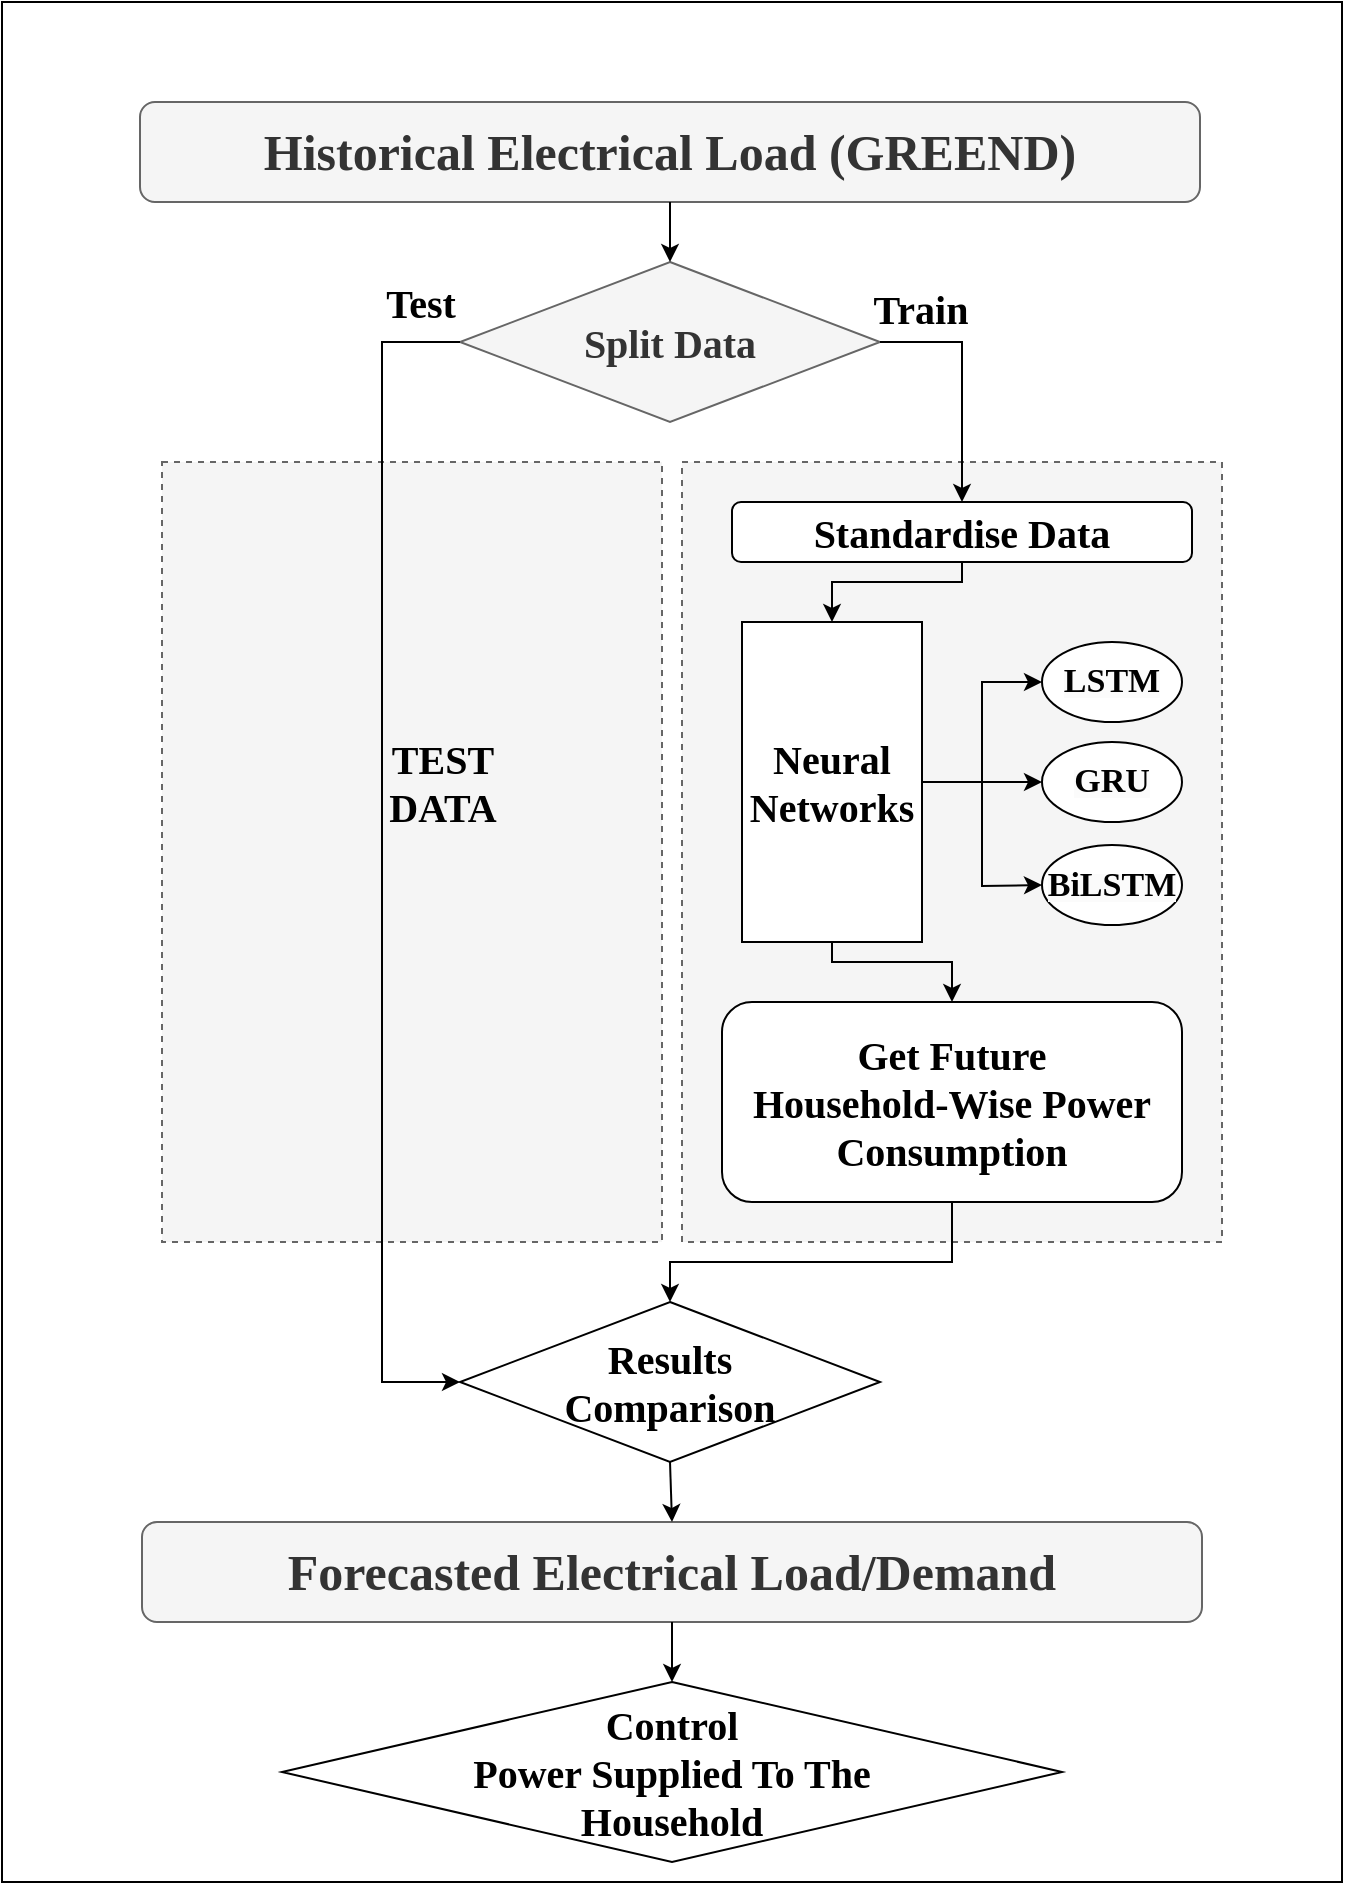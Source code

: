 <mxfile version="22.1.21" type="device">
  <diagram id="C5RBs43oDa-KdzZeNtuy" name="Page-1">
    <mxGraphModel dx="954" dy="727" grid="1" gridSize="10" guides="1" tooltips="1" connect="1" arrows="1" fold="1" page="1" pageScale="1" pageWidth="827" pageHeight="1169" math="0" shadow="0">
      <root>
        <mxCell id="WIyWlLk6GJQsqaUBKTNV-0" />
        <mxCell id="WIyWlLk6GJQsqaUBKTNV-1" parent="WIyWlLk6GJQsqaUBKTNV-0" />
        <mxCell id="RIpCb9d_nBGvUG-Ny8hF-0" value="" style="rounded=0;whiteSpace=wrap;html=1;" parent="WIyWlLk6GJQsqaUBKTNV-1" vertex="1">
          <mxGeometry x="20" y="30" width="670" height="940" as="geometry" />
        </mxCell>
        <mxCell id="WIyWlLk6GJQsqaUBKTNV-3" value="&lt;font size=&quot;1&quot; style=&quot;&quot; face=&quot;Times New Roman&quot;&gt;&lt;b style=&quot;font-size: 25px;&quot;&gt;Historical Electrical Load (GREEND)&lt;/b&gt;&lt;/font&gt;" style="rounded=1;whiteSpace=wrap;html=1;fontSize=12;glass=0;strokeWidth=1;shadow=0;fillColor=#f5f5f5;fontColor=#333333;strokeColor=#666666;" parent="WIyWlLk6GJQsqaUBKTNV-1" vertex="1">
          <mxGeometry x="89" y="80" width="530" height="50" as="geometry" />
        </mxCell>
        <mxCell id="RIpCb9d_nBGvUG-Ny8hF-4" value="" style="rounded=0;whiteSpace=wrap;html=1;dashed=1;fillColor=#f5f5f5;fontColor=#333333;strokeColor=#666666;" parent="WIyWlLk6GJQsqaUBKTNV-1" vertex="1">
          <mxGeometry x="360" y="260" width="270" height="390" as="geometry" />
        </mxCell>
        <mxCell id="RIpCb9d_nBGvUG-Ny8hF-5" value="" style="rounded=0;whiteSpace=wrap;html=1;dashed=1;fillColor=#f5f5f5;fontColor=#333333;strokeColor=#666666;" parent="WIyWlLk6GJQsqaUBKTNV-1" vertex="1">
          <mxGeometry x="100" y="260" width="250" height="390" as="geometry" />
        </mxCell>
        <mxCell id="RIpCb9d_nBGvUG-Ny8hF-8" value="&lt;font size=&quot;1&quot; style=&quot;&quot; face=&quot;Times New Roman&quot;&gt;&lt;b style=&quot;font-size: 25px;&quot;&gt;Forecasted Electrical Load/Demand&lt;/b&gt;&lt;/font&gt;" style="rounded=1;whiteSpace=wrap;html=1;fontSize=12;glass=0;strokeWidth=1;shadow=0;fillColor=#f5f5f5;fontColor=#333333;strokeColor=#666666;" parent="WIyWlLk6GJQsqaUBKTNV-1" vertex="1">
          <mxGeometry x="90" y="790" width="530" height="50" as="geometry" />
        </mxCell>
        <mxCell id="RIpCb9d_nBGvUG-Ny8hF-9" value="&lt;font size=&quot;1&quot; style=&quot;&quot; face=&quot;Times New Roman&quot;&gt;&lt;b style=&quot;font-size: 20px;&quot;&gt;Results &lt;br&gt;Comparison&lt;/b&gt;&lt;/font&gt;" style="rhombus;whiteSpace=wrap;html=1;" parent="WIyWlLk6GJQsqaUBKTNV-1" vertex="1">
          <mxGeometry x="249" y="680" width="210" height="80" as="geometry" />
        </mxCell>
        <mxCell id="RIpCb9d_nBGvUG-Ny8hF-11" value="" style="endArrow=classic;html=1;rounded=0;exitX=0.5;exitY=1;exitDx=0;exitDy=0;entryX=0.5;entryY=0;entryDx=0;entryDy=0;" parent="WIyWlLk6GJQsqaUBKTNV-1" source="vrNXWgHiiu09qNY8tAb3-13" target="RIpCb9d_nBGvUG-Ny8hF-9" edge="1">
          <mxGeometry width="50" height="50" relative="1" as="geometry">
            <mxPoint x="420" y="750" as="sourcePoint" />
            <mxPoint x="380" y="880" as="targetPoint" />
            <Array as="points">
              <mxPoint x="495" y="660" />
              <mxPoint x="354" y="660" />
            </Array>
          </mxGeometry>
        </mxCell>
        <mxCell id="RIpCb9d_nBGvUG-Ny8hF-12" value="&lt;font style=&quot;&quot; face=&quot;Times New Roman&quot;&gt;&lt;b style=&quot;&quot;&gt;&lt;font style=&quot;font-size: 20px;&quot;&gt;Split Data&lt;/font&gt;&lt;br&gt;&lt;/b&gt;&lt;/font&gt;" style="rhombus;whiteSpace=wrap;html=1;fillColor=#f5f5f5;fontColor=#333333;strokeColor=#666666;" parent="WIyWlLk6GJQsqaUBKTNV-1" vertex="1">
          <mxGeometry x="249" y="160" width="210" height="80" as="geometry" />
        </mxCell>
        <mxCell id="RIpCb9d_nBGvUG-Ny8hF-13" style="edgeStyle=orthogonalEdgeStyle;rounded=0;orthogonalLoop=1;jettySize=auto;html=1;exitX=0.5;exitY=1;exitDx=0;exitDy=0;" parent="WIyWlLk6GJQsqaUBKTNV-1" source="RIpCb9d_nBGvUG-Ny8hF-12" target="RIpCb9d_nBGvUG-Ny8hF-12" edge="1">
          <mxGeometry relative="1" as="geometry" />
        </mxCell>
        <mxCell id="RIpCb9d_nBGvUG-Ny8hF-14" value="&lt;font style=&quot;font-size: 20px;&quot; face=&quot;Times New Roman&quot;&gt;&lt;b&gt;Control &lt;br&gt;Power Supplied To The&lt;br&gt;Household&lt;/b&gt;&lt;/font&gt;" style="rhombus;whiteSpace=wrap;html=1;" parent="WIyWlLk6GJQsqaUBKTNV-1" vertex="1">
          <mxGeometry x="160" y="870" width="390" height="90" as="geometry" />
        </mxCell>
        <mxCell id="RIpCb9d_nBGvUG-Ny8hF-15" value="&lt;font size=&quot;1&quot; face=&quot;Times New Roman&quot; style=&quot;&quot;&gt;&lt;b style=&quot;font-size: 20px;&quot;&gt;Standardise Data&lt;/b&gt;&lt;/font&gt;" style="rounded=1;whiteSpace=wrap;html=1;" parent="WIyWlLk6GJQsqaUBKTNV-1" vertex="1">
          <mxGeometry x="385" y="280" width="230" height="30" as="geometry" />
        </mxCell>
        <mxCell id="RIpCb9d_nBGvUG-Ny8hF-27" value="" style="endArrow=classic;html=1;rounded=0;exitX=0;exitY=0.5;exitDx=0;exitDy=0;entryX=0;entryY=0.5;entryDx=0;entryDy=0;" parent="WIyWlLk6GJQsqaUBKTNV-1" source="RIpCb9d_nBGvUG-Ny8hF-12" target="RIpCb9d_nBGvUG-Ny8hF-9" edge="1">
          <mxGeometry width="50" height="50" relative="1" as="geometry">
            <mxPoint x="320" y="770" as="sourcePoint" />
            <mxPoint x="320" y="820" as="targetPoint" />
            <Array as="points">
              <mxPoint x="210" y="200" />
              <mxPoint x="210" y="720" />
            </Array>
          </mxGeometry>
        </mxCell>
        <mxCell id="vrNXWgHiiu09qNY8tAb3-0" value="&lt;font face=&quot;Times New Roman&quot; style=&quot;font-size: 20px;&quot;&gt;Test&lt;/font&gt;" style="edgeLabel;html=1;align=center;verticalAlign=middle;resizable=0;points=[];labelBackgroundColor=none;fontStyle=1" parent="RIpCb9d_nBGvUG-Ny8hF-27" vertex="1" connectable="0">
          <mxGeometry x="-0.857" y="2" relative="1" as="geometry">
            <mxPoint x="17" y="-24" as="offset" />
          </mxGeometry>
        </mxCell>
        <mxCell id="vrNXWgHiiu09qNY8tAb3-18" value="&lt;font style=&quot;font-size: 20px;&quot; face=&quot;Times New Roman&quot;&gt;&lt;b&gt;TEST &lt;br&gt;DATA&lt;/b&gt;&lt;/font&gt;" style="edgeLabel;html=1;align=center;verticalAlign=middle;resizable=0;points=[];labelBackgroundColor=none;" parent="RIpCb9d_nBGvUG-Ny8hF-27" vertex="1" connectable="0">
          <mxGeometry x="-0.171" y="-1" relative="1" as="geometry">
            <mxPoint x="31" y="11" as="offset" />
          </mxGeometry>
        </mxCell>
        <mxCell id="RIpCb9d_nBGvUG-Ny8hF-41" value="" style="endArrow=classic;html=1;rounded=0;exitX=1;exitY=0.5;exitDx=0;exitDy=0;entryX=0.5;entryY=0;entryDx=0;entryDy=0;" parent="WIyWlLk6GJQsqaUBKTNV-1" source="RIpCb9d_nBGvUG-Ny8hF-12" target="RIpCb9d_nBGvUG-Ny8hF-15" edge="1">
          <mxGeometry width="50" height="50" relative="1" as="geometry">
            <mxPoint x="400" y="530" as="sourcePoint" />
            <mxPoint x="420" y="270" as="targetPoint" />
            <Array as="points">
              <mxPoint x="500" y="200" />
            </Array>
          </mxGeometry>
        </mxCell>
        <mxCell id="RIpCb9d_nBGvUG-Ny8hF-42" value="" style="endArrow=classic;html=1;rounded=0;exitX=0.5;exitY=1;exitDx=0;exitDy=0;entryX=0.5;entryY=0;entryDx=0;entryDy=0;" parent="WIyWlLk6GJQsqaUBKTNV-1" source="RIpCb9d_nBGvUG-Ny8hF-15" target="vrNXWgHiiu09qNY8tAb3-4" edge="1">
          <mxGeometry width="50" height="50" relative="1" as="geometry">
            <mxPoint x="400" y="530" as="sourcePoint" />
            <mxPoint x="500" y="340" as="targetPoint" />
            <Array as="points">
              <mxPoint x="500" y="320" />
              <mxPoint x="435" y="320" />
            </Array>
          </mxGeometry>
        </mxCell>
        <mxCell id="vrNXWgHiiu09qNY8tAb3-2" value="&lt;font face=&quot;Times New Roman&quot; style=&quot;font-size: 20px;&quot;&gt;Train&lt;/font&gt;" style="edgeLabel;html=1;align=center;verticalAlign=middle;resizable=0;points=[];labelBackgroundColor=none;fontStyle=1" parent="WIyWlLk6GJQsqaUBKTNV-1" vertex="1" connectable="0">
          <mxGeometry x="231" y="200" as="geometry">
            <mxPoint x="248" y="-17" as="offset" />
          </mxGeometry>
        </mxCell>
        <mxCell id="vrNXWgHiiu09qNY8tAb3-3" style="edgeStyle=orthogonalEdgeStyle;rounded=0;orthogonalLoop=1;jettySize=auto;html=1;exitX=0.5;exitY=1;exitDx=0;exitDy=0;" parent="WIyWlLk6GJQsqaUBKTNV-1" source="RIpCb9d_nBGvUG-Ny8hF-4" target="RIpCb9d_nBGvUG-Ny8hF-4" edge="1">
          <mxGeometry relative="1" as="geometry" />
        </mxCell>
        <mxCell id="vrNXWgHiiu09qNY8tAb3-4" value="&lt;font face=&quot;Times New Roman&quot;&gt;&lt;span style=&quot;font-size: 20px;&quot;&gt;&lt;b&gt;Neural Networks&lt;/b&gt;&lt;br&gt;&lt;/span&gt;&lt;/font&gt;" style="rounded=0;whiteSpace=wrap;html=1;" parent="WIyWlLk6GJQsqaUBKTNV-1" vertex="1">
          <mxGeometry x="390" y="340" width="90" height="160" as="geometry" />
        </mxCell>
        <mxCell id="vrNXWgHiiu09qNY8tAb3-6" value="&lt;span style=&quot;color: rgb(0, 0, 0); font-family: &amp;quot;Times New Roman&amp;quot;; font-style: normal; font-variant-ligatures: normal; font-variant-caps: normal; letter-spacing: normal; orphans: 2; text-align: center; text-indent: 0px; text-transform: none; widows: 2; word-spacing: 0px; -webkit-text-stroke-width: 0px; background-color: rgb(251, 251, 251); text-decoration-thickness: initial; text-decoration-style: initial; text-decoration-color: initial; float: none; display: inline !important;&quot;&gt;&lt;font size=&quot;1&quot; style=&quot;&quot;&gt;&lt;b style=&quot;font-size: 17px;&quot;&gt;LSTM&lt;/b&gt;&lt;/font&gt;&lt;/span&gt;" style="ellipse;whiteSpace=wrap;html=1;" parent="WIyWlLk6GJQsqaUBKTNV-1" vertex="1">
          <mxGeometry x="540" y="350" width="70" height="40" as="geometry" />
        </mxCell>
        <mxCell id="vrNXWgHiiu09qNY8tAb3-7" value="&lt;span style=&quot;color: rgb(0, 0, 0); font-family: &amp;quot;Times New Roman&amp;quot;; font-style: normal; font-variant-ligatures: normal; font-variant-caps: normal; letter-spacing: normal; orphans: 2; text-align: center; text-indent: 0px; text-transform: none; widows: 2; word-spacing: 0px; -webkit-text-stroke-width: 0px; background-color: rgb(251, 251, 251); text-decoration-thickness: initial; text-decoration-style: initial; text-decoration-color: initial; float: none; display: inline !important;&quot;&gt;&lt;font size=&quot;1&quot; style=&quot;&quot;&gt;&lt;b style=&quot;font-size: 17px;&quot;&gt;GRU&lt;/b&gt;&lt;/font&gt;&lt;/span&gt;" style="ellipse;whiteSpace=wrap;html=1;" parent="WIyWlLk6GJQsqaUBKTNV-1" vertex="1">
          <mxGeometry x="540" y="400" width="70" height="40" as="geometry" />
        </mxCell>
        <mxCell id="vrNXWgHiiu09qNY8tAb3-8" value="&lt;span style=&quot;color: rgb(0, 0, 0); font-family: &amp;quot;Times New Roman&amp;quot;; font-style: normal; font-variant-ligatures: normal; font-variant-caps: normal; letter-spacing: normal; orphans: 2; text-align: center; text-indent: 0px; text-transform: none; widows: 2; word-spacing: 0px; -webkit-text-stroke-width: 0px; background-color: rgb(251, 251, 251); text-decoration-thickness: initial; text-decoration-style: initial; text-decoration-color: initial; float: none; display: inline !important;&quot;&gt;&lt;font size=&quot;1&quot; style=&quot;&quot;&gt;&lt;b style=&quot;font-size: 17px;&quot;&gt;BiLSTM&lt;/b&gt;&lt;/font&gt;&lt;/span&gt;" style="ellipse;whiteSpace=wrap;html=1;" parent="WIyWlLk6GJQsqaUBKTNV-1" vertex="1">
          <mxGeometry x="540" y="451.5" width="70" height="40" as="geometry" />
        </mxCell>
        <mxCell id="vrNXWgHiiu09qNY8tAb3-10" value="" style="endArrow=classic;html=1;rounded=0;entryX=0;entryY=0.5;entryDx=0;entryDy=0;exitX=1;exitY=0.5;exitDx=0;exitDy=0;" parent="WIyWlLk6GJQsqaUBKTNV-1" source="vrNXWgHiiu09qNY8tAb3-4" target="vrNXWgHiiu09qNY8tAb3-7" edge="1">
          <mxGeometry width="50" height="50" relative="1" as="geometry">
            <mxPoint x="390" y="590" as="sourcePoint" />
            <mxPoint x="440" y="540" as="targetPoint" />
          </mxGeometry>
        </mxCell>
        <mxCell id="vrNXWgHiiu09qNY8tAb3-11" value="" style="endArrow=classic;html=1;rounded=0;" parent="WIyWlLk6GJQsqaUBKTNV-1" edge="1">
          <mxGeometry width="50" height="50" relative="1" as="geometry">
            <mxPoint x="510" y="420" as="sourcePoint" />
            <mxPoint x="540" y="370" as="targetPoint" />
            <Array as="points">
              <mxPoint x="510" y="370" />
            </Array>
          </mxGeometry>
        </mxCell>
        <mxCell id="vrNXWgHiiu09qNY8tAb3-12" value="" style="endArrow=classic;html=1;rounded=0;entryX=0;entryY=0.5;entryDx=0;entryDy=0;" parent="WIyWlLk6GJQsqaUBKTNV-1" target="vrNXWgHiiu09qNY8tAb3-8" edge="1">
          <mxGeometry width="50" height="50" relative="1" as="geometry">
            <mxPoint x="510" y="420" as="sourcePoint" />
            <mxPoint x="530" y="470" as="targetPoint" />
            <Array as="points">
              <mxPoint x="510" y="472" />
            </Array>
          </mxGeometry>
        </mxCell>
        <mxCell id="vrNXWgHiiu09qNY8tAb3-13" value="&lt;font face=&quot;Times New Roman&quot; style=&quot;font-size: 20px;&quot;&gt;&lt;b&gt;Get Future &lt;br&gt;Household-Wise Power &lt;br&gt;Consumption&lt;/b&gt;&lt;/font&gt;" style="rounded=1;whiteSpace=wrap;html=1;" parent="WIyWlLk6GJQsqaUBKTNV-1" vertex="1">
          <mxGeometry x="380" y="530" width="230" height="100" as="geometry" />
        </mxCell>
        <mxCell id="vrNXWgHiiu09qNY8tAb3-15" value="" style="endArrow=classic;html=1;rounded=0;exitX=0.5;exitY=1;exitDx=0;exitDy=0;entryX=0.5;entryY=0;entryDx=0;entryDy=0;" parent="WIyWlLk6GJQsqaUBKTNV-1" target="vrNXWgHiiu09qNY8tAb3-13" edge="1">
          <mxGeometry width="50" height="50" relative="1" as="geometry">
            <mxPoint x="435" y="500" as="sourcePoint" />
            <mxPoint x="370" y="530" as="targetPoint" />
            <Array as="points">
              <mxPoint x="435" y="510" />
              <mxPoint x="495" y="510" />
            </Array>
          </mxGeometry>
        </mxCell>
        <mxCell id="vrNXWgHiiu09qNY8tAb3-16" value="" style="endArrow=classic;html=1;rounded=0;entryX=0.5;entryY=0;entryDx=0;entryDy=0;exitX=0.5;exitY=1;exitDx=0;exitDy=0;" parent="WIyWlLk6GJQsqaUBKTNV-1" source="RIpCb9d_nBGvUG-Ny8hF-9" target="RIpCb9d_nBGvUG-Ny8hF-8" edge="1">
          <mxGeometry width="50" height="50" relative="1" as="geometry">
            <mxPoint x="390" y="580" as="sourcePoint" />
            <mxPoint x="440" y="530" as="targetPoint" />
          </mxGeometry>
        </mxCell>
        <mxCell id="vrNXWgHiiu09qNY8tAb3-17" value="" style="endArrow=classic;html=1;rounded=0;entryX=0.5;entryY=0;entryDx=0;entryDy=0;exitX=0.5;exitY=1;exitDx=0;exitDy=0;" parent="WIyWlLk6GJQsqaUBKTNV-1" source="RIpCb9d_nBGvUG-Ny8hF-8" target="RIpCb9d_nBGvUG-Ny8hF-14" edge="1">
          <mxGeometry width="50" height="50" relative="1" as="geometry">
            <mxPoint x="390" y="770" as="sourcePoint" />
            <mxPoint x="440" y="720" as="targetPoint" />
          </mxGeometry>
        </mxCell>
        <mxCell id="vrNXWgHiiu09qNY8tAb3-19" value="" style="endArrow=classic;html=1;rounded=0;exitX=0.5;exitY=1;exitDx=0;exitDy=0;entryX=0.5;entryY=0;entryDx=0;entryDy=0;" parent="WIyWlLk6GJQsqaUBKTNV-1" source="WIyWlLk6GJQsqaUBKTNV-3" target="RIpCb9d_nBGvUG-Ny8hF-12" edge="1">
          <mxGeometry width="50" height="50" relative="1" as="geometry">
            <mxPoint x="390" y="180" as="sourcePoint" />
            <mxPoint x="440" y="130" as="targetPoint" />
          </mxGeometry>
        </mxCell>
      </root>
    </mxGraphModel>
  </diagram>
</mxfile>
